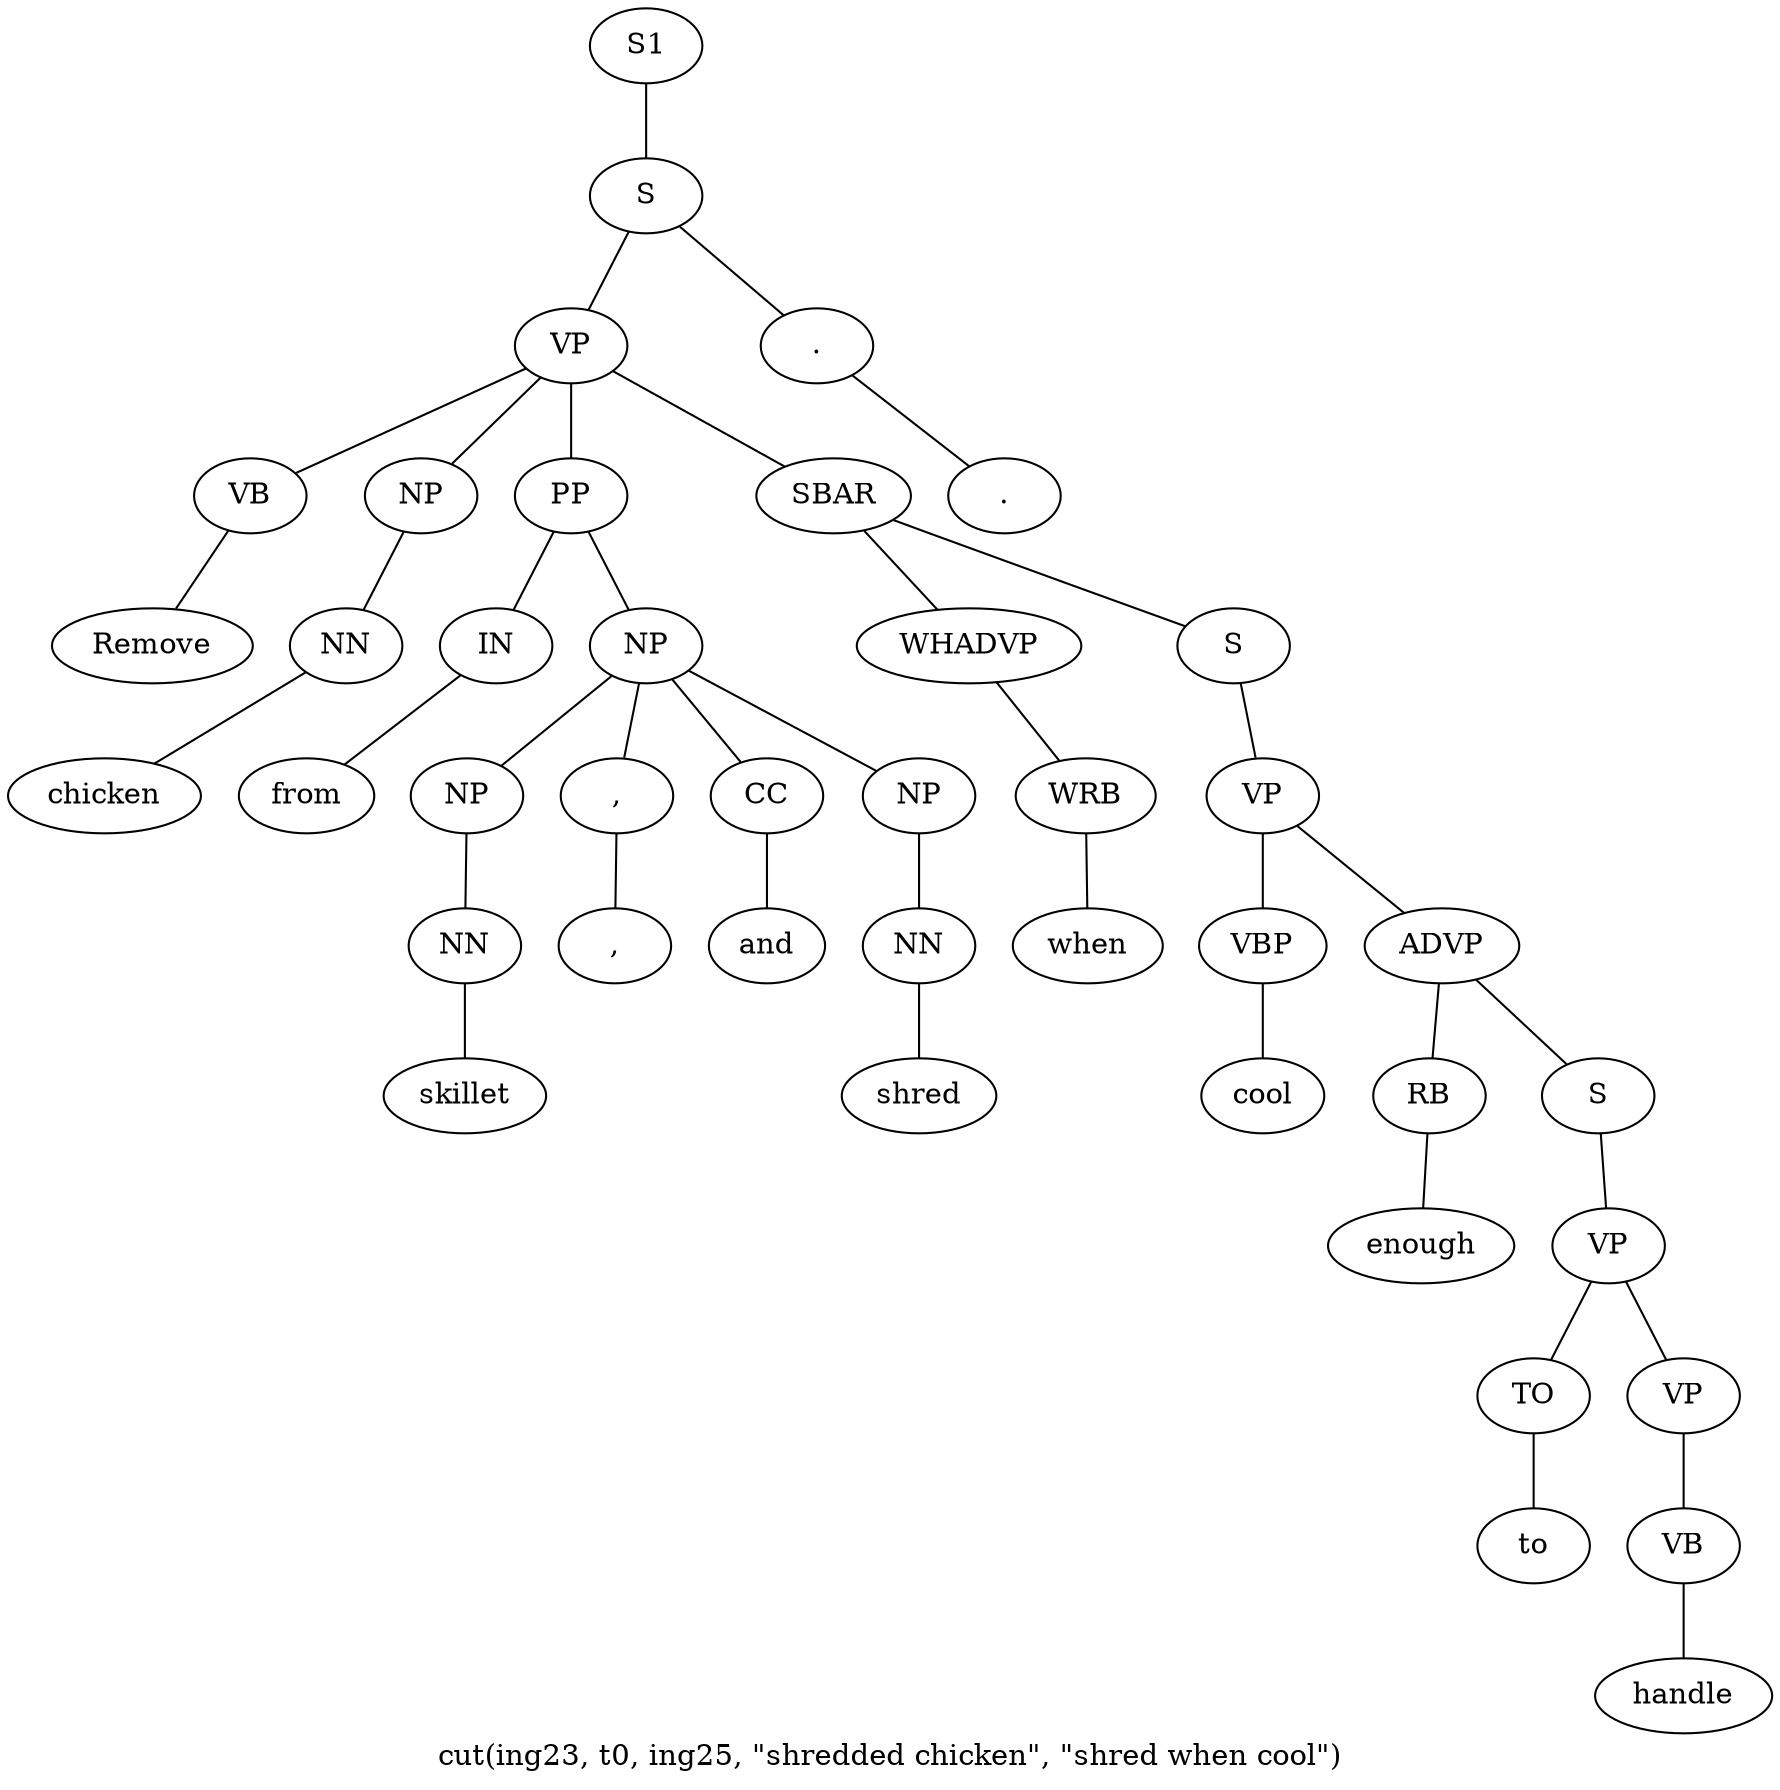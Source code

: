 graph SyntaxGraph {
	label = "cut(ing23, t0, ing25, \"shredded chicken\", \"shred when cool\")";
	Node0 [label="S1"];
	Node1 [label="S"];
	Node2 [label="VP"];
	Node3 [label="VB"];
	Node4 [label="Remove"];
	Node5 [label="NP"];
	Node6 [label="NN"];
	Node7 [label="chicken"];
	Node8 [label="PP"];
	Node9 [label="IN"];
	Node10 [label="from"];
	Node11 [label="NP"];
	Node12 [label="NP"];
	Node13 [label="NN"];
	Node14 [label="skillet"];
	Node15 [label=","];
	Node16 [label=","];
	Node17 [label="CC"];
	Node18 [label="and"];
	Node19 [label="NP"];
	Node20 [label="NN"];
	Node21 [label="shred"];
	Node22 [label="SBAR"];
	Node23 [label="WHADVP"];
	Node24 [label="WRB"];
	Node25 [label="when"];
	Node26 [label="S"];
	Node27 [label="VP"];
	Node28 [label="VBP"];
	Node29 [label="cool"];
	Node30 [label="ADVP"];
	Node31 [label="RB"];
	Node32 [label="enough"];
	Node33 [label="S"];
	Node34 [label="VP"];
	Node35 [label="TO"];
	Node36 [label="to"];
	Node37 [label="VP"];
	Node38 [label="VB"];
	Node39 [label="handle"];
	Node40 [label="."];
	Node41 [label="."];

	Node0 -- Node1;
	Node1 -- Node2;
	Node1 -- Node40;
	Node2 -- Node3;
	Node2 -- Node5;
	Node2 -- Node8;
	Node2 -- Node22;
	Node3 -- Node4;
	Node5 -- Node6;
	Node6 -- Node7;
	Node8 -- Node9;
	Node8 -- Node11;
	Node9 -- Node10;
	Node11 -- Node12;
	Node11 -- Node15;
	Node11 -- Node17;
	Node11 -- Node19;
	Node12 -- Node13;
	Node13 -- Node14;
	Node15 -- Node16;
	Node17 -- Node18;
	Node19 -- Node20;
	Node20 -- Node21;
	Node22 -- Node23;
	Node22 -- Node26;
	Node23 -- Node24;
	Node24 -- Node25;
	Node26 -- Node27;
	Node27 -- Node28;
	Node27 -- Node30;
	Node28 -- Node29;
	Node30 -- Node31;
	Node30 -- Node33;
	Node31 -- Node32;
	Node33 -- Node34;
	Node34 -- Node35;
	Node34 -- Node37;
	Node35 -- Node36;
	Node37 -- Node38;
	Node38 -- Node39;
	Node40 -- Node41;
}